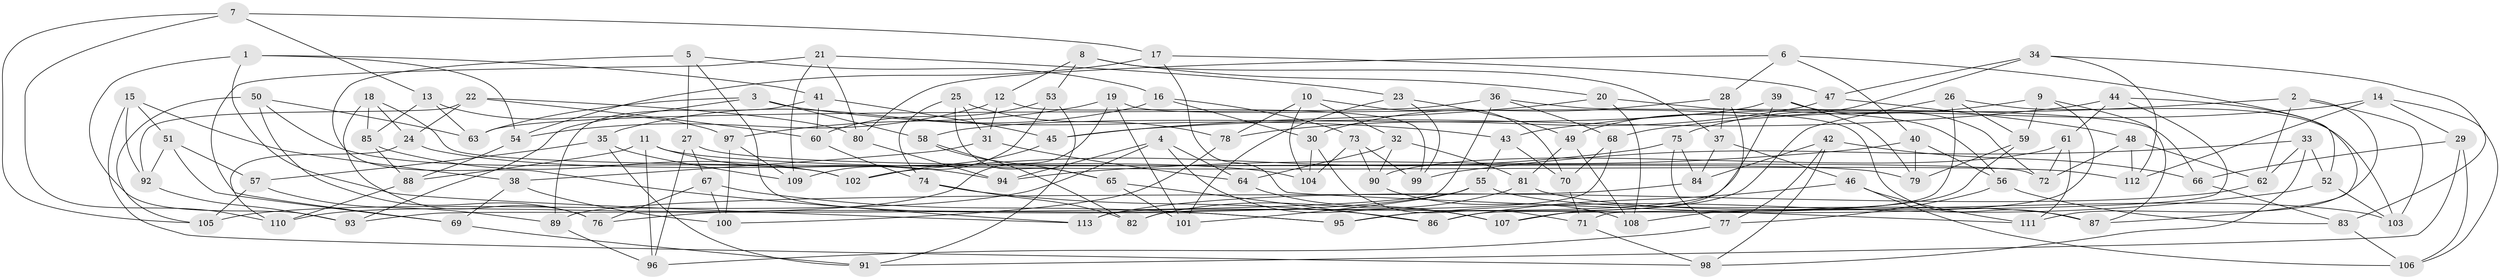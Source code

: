 // coarse degree distribution, {10: 0.13333333333333333, 4: 0.35555555555555557, 11: 0.022222222222222223, 5: 0.08888888888888889, 13: 0.022222222222222223, 8: 0.08888888888888889, 7: 0.15555555555555556, 6: 0.1111111111111111, 9: 0.022222222222222223}
// Generated by graph-tools (version 1.1) at 2025/20/03/04/25 18:20:50]
// undirected, 113 vertices, 226 edges
graph export_dot {
graph [start="1"]
  node [color=gray90,style=filled];
  1;
  2;
  3;
  4;
  5;
  6;
  7;
  8;
  9;
  10;
  11;
  12;
  13;
  14;
  15;
  16;
  17;
  18;
  19;
  20;
  21;
  22;
  23;
  24;
  25;
  26;
  27;
  28;
  29;
  30;
  31;
  32;
  33;
  34;
  35;
  36;
  37;
  38;
  39;
  40;
  41;
  42;
  43;
  44;
  45;
  46;
  47;
  48;
  49;
  50;
  51;
  52;
  53;
  54;
  55;
  56;
  57;
  58;
  59;
  60;
  61;
  62;
  63;
  64;
  65;
  66;
  67;
  68;
  69;
  70;
  71;
  72;
  73;
  74;
  75;
  76;
  77;
  78;
  79;
  80;
  81;
  82;
  83;
  84;
  85;
  86;
  87;
  88;
  89;
  90;
  91;
  92;
  93;
  94;
  95;
  96;
  97;
  98;
  99;
  100;
  101;
  102;
  103;
  104;
  105;
  106;
  107;
  108;
  109;
  110;
  111;
  112;
  113;
  1 -- 41;
  1 -- 54;
  1 -- 93;
  1 -- 113;
  2 -- 62;
  2 -- 111;
  2 -- 103;
  2 -- 43;
  3 -- 58;
  3 -- 63;
  3 -- 43;
  3 -- 93;
  4 -- 105;
  4 -- 107;
  4 -- 94;
  4 -- 64;
  5 -- 16;
  5 -- 27;
  5 -- 113;
  5 -- 95;
  6 -- 40;
  6 -- 80;
  6 -- 28;
  6 -- 52;
  7 -- 13;
  7 -- 110;
  7 -- 105;
  7 -- 17;
  8 -- 37;
  8 -- 53;
  8 -- 20;
  8 -- 12;
  9 -- 87;
  9 -- 86;
  9 -- 75;
  9 -- 59;
  10 -- 70;
  10 -- 78;
  10 -- 32;
  10 -- 104;
  11 -- 96;
  11 -- 94;
  11 -- 88;
  11 -- 112;
  12 -- 31;
  12 -- 99;
  12 -- 54;
  13 -- 85;
  13 -- 63;
  13 -- 97;
  14 -- 112;
  14 -- 106;
  14 -- 68;
  14 -- 29;
  15 -- 98;
  15 -- 38;
  15 -- 51;
  15 -- 92;
  16 -- 73;
  16 -- 30;
  16 -- 35;
  17 -- 54;
  17 -- 47;
  17 -- 111;
  18 -- 72;
  18 -- 24;
  18 -- 85;
  18 -- 76;
  19 -- 97;
  19 -- 87;
  19 -- 110;
  19 -- 101;
  20 -- 45;
  20 -- 108;
  20 -- 56;
  21 -- 80;
  21 -- 69;
  21 -- 109;
  21 -- 23;
  22 -- 80;
  22 -- 92;
  22 -- 60;
  22 -- 24;
  23 -- 99;
  23 -- 101;
  23 -- 49;
  24 -- 110;
  24 -- 104;
  25 -- 65;
  25 -- 78;
  25 -- 31;
  25 -- 74;
  26 -- 59;
  26 -- 107;
  26 -- 103;
  26 -- 95;
  27 -- 79;
  27 -- 67;
  27 -- 96;
  28 -- 37;
  28 -- 30;
  28 -- 107;
  29 -- 91;
  29 -- 106;
  29 -- 66;
  30 -- 104;
  30 -- 71;
  31 -- 38;
  31 -- 64;
  32 -- 64;
  32 -- 90;
  32 -- 81;
  33 -- 98;
  33 -- 99;
  33 -- 62;
  33 -- 52;
  34 -- 49;
  34 -- 112;
  34 -- 83;
  34 -- 47;
  35 -- 91;
  35 -- 109;
  35 -- 57;
  36 -- 68;
  36 -- 66;
  36 -- 63;
  36 -- 93;
  37 -- 46;
  37 -- 84;
  38 -- 69;
  38 -- 100;
  39 -- 72;
  39 -- 58;
  39 -- 113;
  39 -- 79;
  40 -- 56;
  40 -- 79;
  40 -- 94;
  41 -- 89;
  41 -- 45;
  41 -- 60;
  42 -- 98;
  42 -- 77;
  42 -- 84;
  42 -- 66;
  43 -- 55;
  43 -- 70;
  44 -- 71;
  44 -- 87;
  44 -- 45;
  44 -- 61;
  45 -- 102;
  46 -- 111;
  46 -- 106;
  46 -- 86;
  47 -- 78;
  47 -- 48;
  48 -- 62;
  48 -- 72;
  48 -- 112;
  49 -- 108;
  49 -- 81;
  50 -- 105;
  50 -- 63;
  50 -- 102;
  50 -- 76;
  51 -- 57;
  51 -- 92;
  51 -- 69;
  52 -- 95;
  52 -- 103;
  53 -- 91;
  53 -- 109;
  53 -- 60;
  54 -- 88;
  55 -- 76;
  55 -- 101;
  55 -- 87;
  56 -- 77;
  56 -- 83;
  57 -- 89;
  57 -- 105;
  58 -- 82;
  58 -- 65;
  59 -- 79;
  59 -- 108;
  60 -- 74;
  61 -- 90;
  61 -- 72;
  61 -- 111;
  62 -- 113;
  64 -- 107;
  65 -- 86;
  65 -- 101;
  66 -- 83;
  67 -- 76;
  67 -- 95;
  67 -- 100;
  68 -- 70;
  68 -- 82;
  69 -- 91;
  70 -- 71;
  71 -- 98;
  73 -- 90;
  73 -- 99;
  73 -- 104;
  74 -- 82;
  74 -- 86;
  75 -- 84;
  75 -- 102;
  75 -- 77;
  77 -- 96;
  78 -- 100;
  80 -- 94;
  81 -- 103;
  81 -- 82;
  83 -- 106;
  84 -- 89;
  85 -- 102;
  85 -- 88;
  88 -- 110;
  89 -- 96;
  90 -- 108;
  92 -- 93;
  97 -- 100;
  97 -- 109;
}

